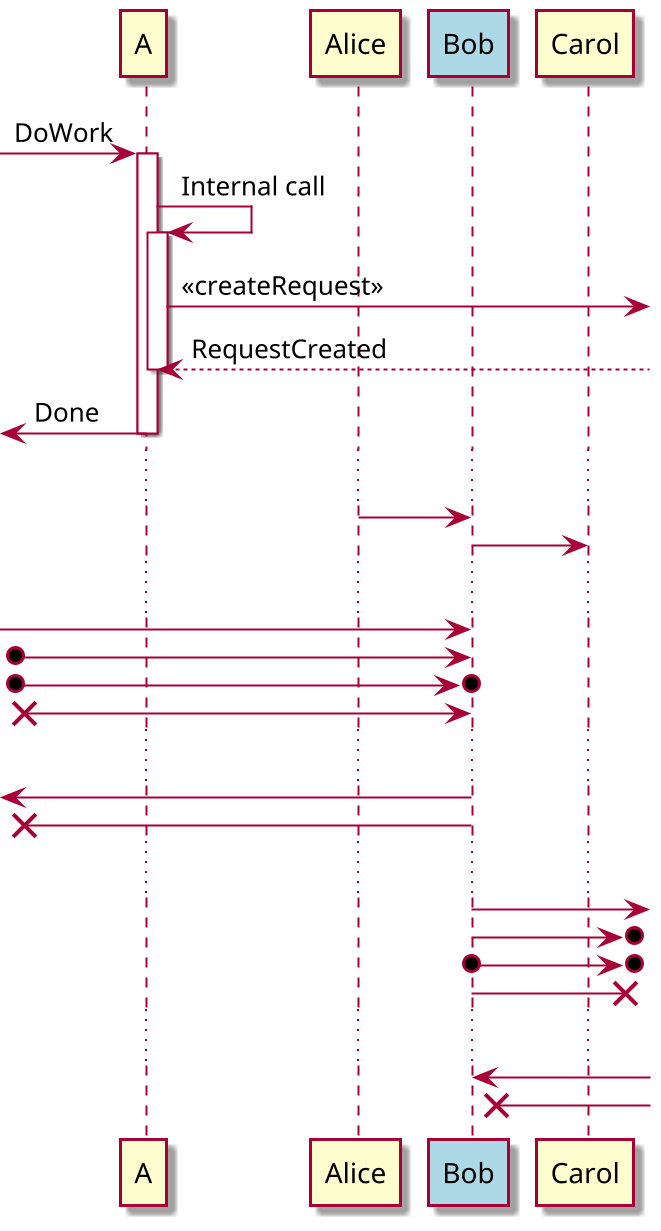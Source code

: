 @startuml Incoming And Outgoing Messages
skin rose
scale 2

/'
You can use incoming or outgoing arrows if you want to focus on a part of the diagram.
Use square brackets to denote the left "[" or the right "]" side of the diagram.
'/
[-> A: DoWork

activate A

A -> A: Internal call
activate A

A ->] : << createRequest >>

A<--] : RequestCreated
deactivate A
[<- A: Done
deactivate A

...
/'
You can also have the following syntax:
'/
participant Alice
participant Bob #lightblue
Alice -> Bob
Bob -> Carol
...
[-> Bob
[o-> Bob
[o->o Bob
[x-> Bob
...
[<- Bob
[x<- Bob
...
Bob ->]
Bob ->o]
Bob o->o]
Bob ->x]
...
Bob <-]
Bob x<-]
@enduml
